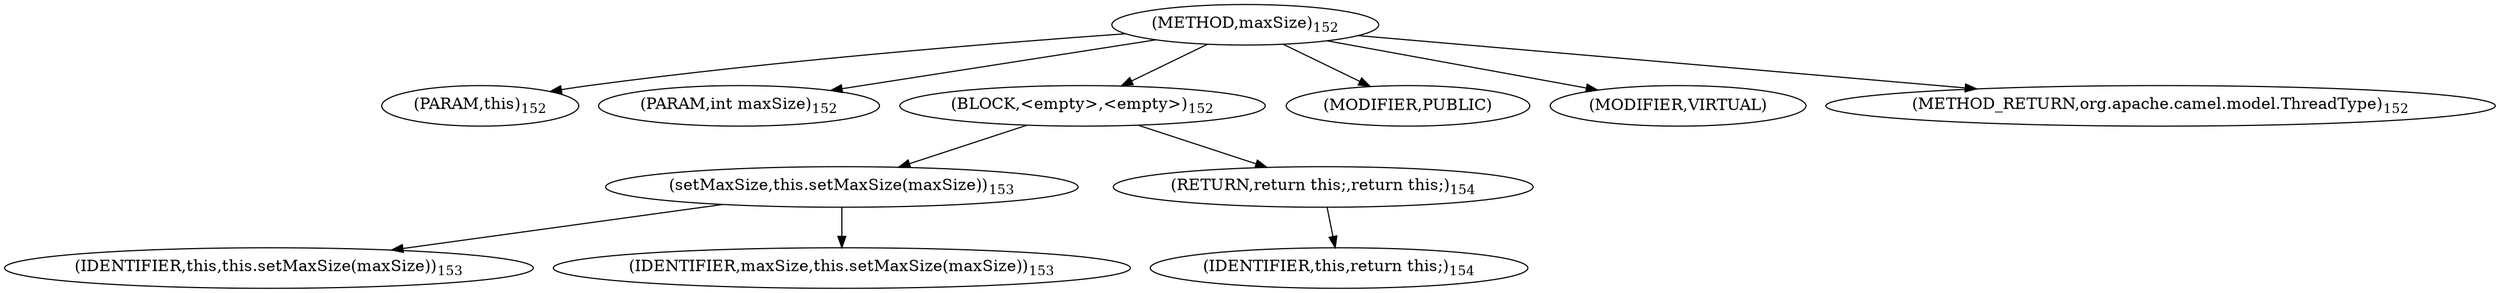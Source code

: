 digraph "maxSize" {  
"484" [label = <(METHOD,maxSize)<SUB>152</SUB>> ]
"26" [label = <(PARAM,this)<SUB>152</SUB>> ]
"485" [label = <(PARAM,int maxSize)<SUB>152</SUB>> ]
"486" [label = <(BLOCK,&lt;empty&gt;,&lt;empty&gt;)<SUB>152</SUB>> ]
"487" [label = <(setMaxSize,this.setMaxSize(maxSize))<SUB>153</SUB>> ]
"25" [label = <(IDENTIFIER,this,this.setMaxSize(maxSize))<SUB>153</SUB>> ]
"488" [label = <(IDENTIFIER,maxSize,this.setMaxSize(maxSize))<SUB>153</SUB>> ]
"489" [label = <(RETURN,return this;,return this;)<SUB>154</SUB>> ]
"27" [label = <(IDENTIFIER,this,return this;)<SUB>154</SUB>> ]
"490" [label = <(MODIFIER,PUBLIC)> ]
"491" [label = <(MODIFIER,VIRTUAL)> ]
"492" [label = <(METHOD_RETURN,org.apache.camel.model.ThreadType)<SUB>152</SUB>> ]
  "484" -> "26" 
  "484" -> "485" 
  "484" -> "486" 
  "484" -> "490" 
  "484" -> "491" 
  "484" -> "492" 
  "486" -> "487" 
  "486" -> "489" 
  "487" -> "25" 
  "487" -> "488" 
  "489" -> "27" 
}
